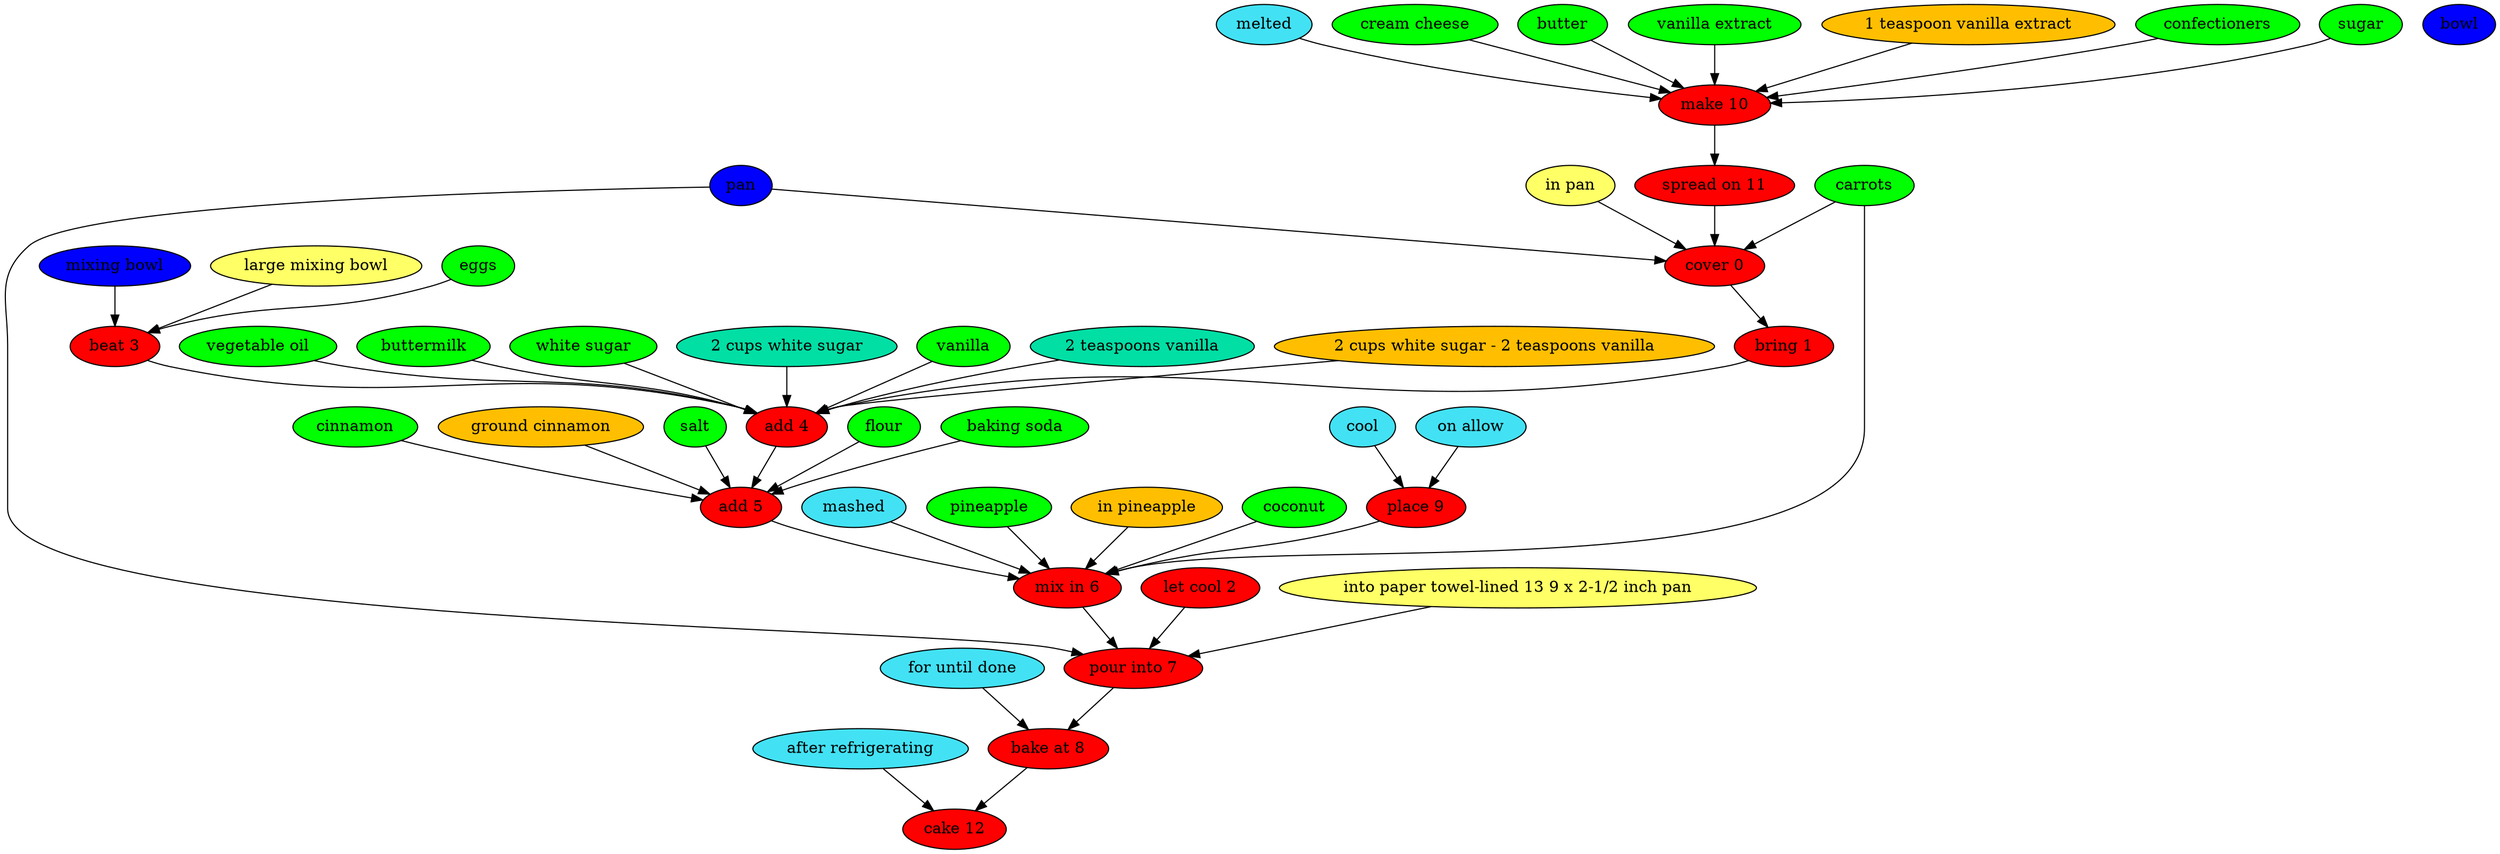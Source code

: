 digraph G {
"cover 0" [style=filled, fillcolor=red];
carrots [style=filled, fillcolor=green];
carrots -> "cover 0";
pan [style=filled, fillcolor="#0000ff"];
pan -> "cover 0";
"in pan" [style=filled, fillcolor="#ffff66"];
"in pan" -> "cover 0";
"bring 1" [style=filled, fillcolor=red];
"let cool 2" [style=filled, fillcolor=red];
"beat 3" [style=filled, fillcolor=red];
eggs [style=filled, fillcolor=green];
eggs -> "beat 3";
"mixing bowl" [style=filled, fillcolor="#0000ff"];
"mixing bowl" -> "beat 3";
"large mixing bowl" [style=filled, fillcolor="#ffff66"];
"large mixing bowl" -> "beat 3";
bowl [style=filled, fillcolor="#0000ff"];
"add 4" [style=filled, fillcolor=red];
"vegetable oil" [style=filled, fillcolor=green];
"vegetable oil" -> "add 4";
buttermilk [style=filled, fillcolor=green];
buttermilk -> "add 4";
"white sugar" [style=filled, fillcolor=green];
"white sugar" -> "add 4";
"2 cups white sugar" [style=filled, fillcolor="#01DFA5"];
"2 cups white sugar" -> "add 4";
vanilla [style=filled, fillcolor=green];
vanilla -> "add 4";
"2 teaspoons vanilla" [style=filled, fillcolor="#01DFA5"];
"2 teaspoons vanilla" -> "add 4";
"2 cups white sugar - 2 teaspoons vanilla" [style=filled, fillcolor="#FFBF00"];
"2 cups white sugar - 2 teaspoons vanilla" -> "add 4";
"add 5" [style=filled, fillcolor=red];
flour [style=filled, fillcolor=green];
flour -> "add 5";
"baking soda" [style=filled, fillcolor=green];
"baking soda" -> "add 5";
cinnamon [style=filled, fillcolor=green];
cinnamon -> "add 5";
"ground cinnamon" [style=filled, fillcolor="#01DFA5"];
"ground cinnamon" -> "add 5";
salt [style=filled, fillcolor=green];
salt -> "add 5";
"ground cinnamon" [style=filled, fillcolor="#FFBF00"];
"mix in 6" [style=filled, fillcolor=red];
mashed [style=filled, fillcolor="#42e2f4"];
mashed -> "mix in 6";
pineapple [style=filled, fillcolor=green];
pineapple -> "mix in 6";
"in pineapple" [style=filled, fillcolor="#01DFA5"];
"in pineapple" -> "mix in 6";
carrots [style=filled, fillcolor=green];
carrots -> "mix in 6";
coconut [style=filled, fillcolor=green];
coconut -> "mix in 6";
"in pineapple" [style=filled, fillcolor="#FFBF00"];
"pour into 7" [style=filled, fillcolor=red];
pan [style=filled, fillcolor="#0000ff"];
pan -> "pour into 7";
"into paper towel-lined 13 9 x 2-1/2 inch pan" [style=filled, fillcolor="#ffff66"];
"into paper towel-lined 13 9 x 2-1/2 inch pan" -> "pour into 7";
"bake at 8" [style=filled, fillcolor=red];
"for until done" [style=filled, fillcolor="#42e2f4"];
"for until done" -> "bake at 8";
"place 9" [style=filled, fillcolor=red];
"on allow" [style=filled, fillcolor="#42e2f4"];
"on allow" -> "place 9";
cool [style=filled, fillcolor="#42e2f4"];
cool -> "place 9";
"make 10" [style=filled, fillcolor=red];
melted [style=filled, fillcolor="#42e2f4"];
melted -> "make 10";
"cream cheese" [style=filled, fillcolor=green];
"cream cheese" -> "make 10";
butter [style=filled, fillcolor=green];
butter -> "make 10";
"vanilla extract" [style=filled, fillcolor=green];
"vanilla extract" -> "make 10";
"1 teaspoon vanilla extract" [style=filled, fillcolor="#01DFA5"];
"1 teaspoon vanilla extract" -> "make 10";
confectioners [style=filled, fillcolor=green];
confectioners -> "make 10";
sugar [style=filled, fillcolor=green];
sugar -> "make 10";
"1 teaspoon vanilla extract" [style=filled, fillcolor="#FFBF00"];
"spread on 11" [style=filled, fillcolor=red];
"cake 12" [style=filled, fillcolor=red];
"after refrigerating" [style=filled, fillcolor="#42e2f4"];
"after refrigerating" -> "cake 12";
"cover 0" -> "bring 1";
"bring 1" -> "add 4";
"let cool 2" -> "pour into 7";
"beat 3" -> "add 4";
"add 4" -> "add 5";
"add 5" -> "mix in 6";
"mix in 6" -> "pour into 7";
"pour into 7" -> "bake at 8";
"bake at 8" -> "cake 12";
"place 9" -> "mix in 6";
"make 10" -> "spread on 11";
"spread on 11" -> "cover 0";
}
